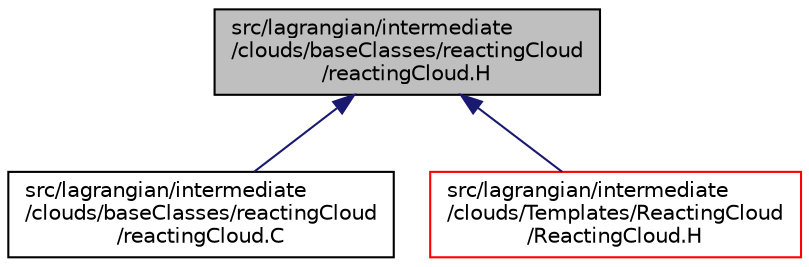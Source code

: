 digraph "src/lagrangian/intermediate/clouds/baseClasses/reactingCloud/reactingCloud.H"
{
  bgcolor="transparent";
  edge [fontname="Helvetica",fontsize="10",labelfontname="Helvetica",labelfontsize="10"];
  node [fontname="Helvetica",fontsize="10",shape=record];
  Node1 [label="src/lagrangian/intermediate\l/clouds/baseClasses/reactingCloud\l/reactingCloud.H",height=0.2,width=0.4,color="black", fillcolor="grey75", style="filled", fontcolor="black"];
  Node1 -> Node2 [dir="back",color="midnightblue",fontsize="10",style="solid",fontname="Helvetica"];
  Node2 [label="src/lagrangian/intermediate\l/clouds/baseClasses/reactingCloud\l/reactingCloud.C",height=0.2,width=0.4,color="black",URL="$a06746.html"];
  Node1 -> Node3 [dir="back",color="midnightblue",fontsize="10",style="solid",fontname="Helvetica"];
  Node3 [label="src/lagrangian/intermediate\l/clouds/Templates/ReactingCloud\l/ReactingCloud.H",height=0.2,width=0.4,color="red",URL="$a06771.html"];
}
